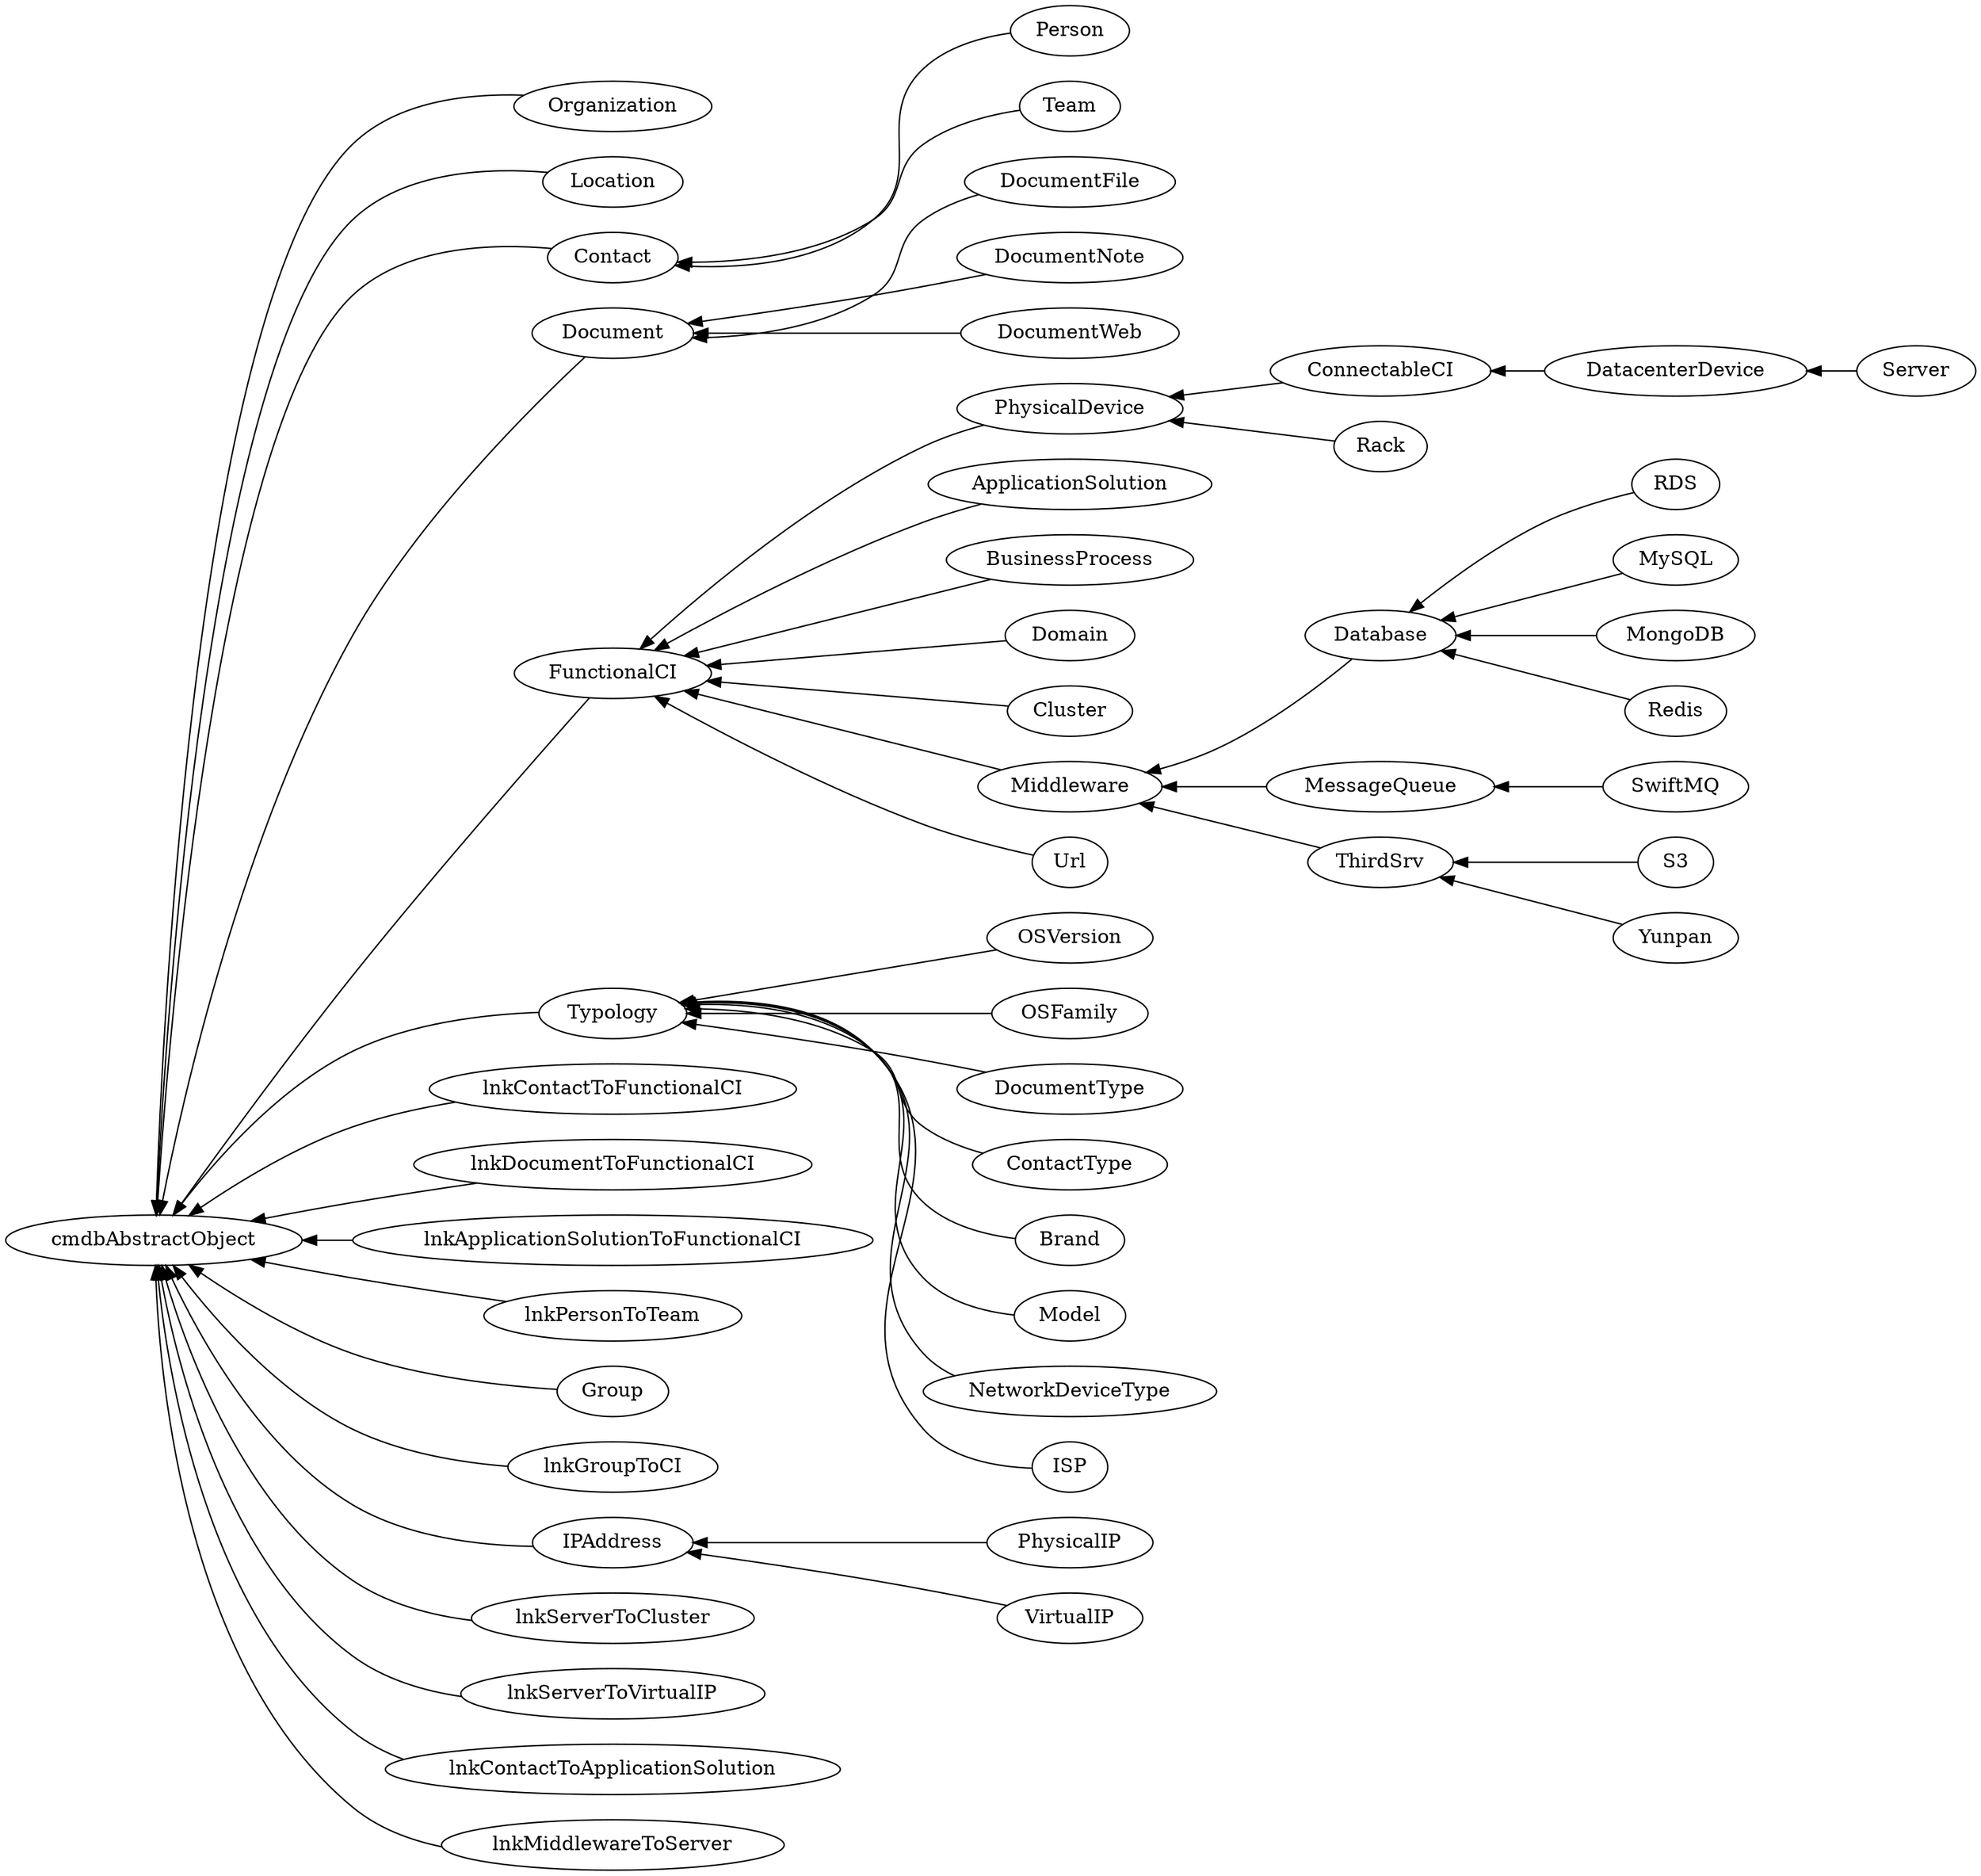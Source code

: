 digraph G{
rankdir=RL
Organization->cmdbAbstractObject
Location->cmdbAbstractObject
Contact->cmdbAbstractObject
Person->Contact
Team->Contact
Document->cmdbAbstractObject
DocumentFile->Document
DocumentNote->Document
DocumentWeb->Document
FunctionalCI->cmdbAbstractObject
PhysicalDevice->FunctionalCI
ConnectableCI->PhysicalDevice
DatacenterDevice->ConnectableCI
Server->DatacenterDevice
ApplicationSolution->FunctionalCI
BusinessProcess->FunctionalCI
Typology->cmdbAbstractObject
OSVersion->Typology
OSFamily->Typology
DocumentType->Typology
ContactType->Typology
Brand->Typology
Model->Typology
NetworkDeviceType->Typology
lnkContactToFunctionalCI->cmdbAbstractObject
lnkDocumentToFunctionalCI->cmdbAbstractObject
lnkApplicationSolutionToFunctionalCI->cmdbAbstractObject
lnkPersonToTeam->cmdbAbstractObject
Group->cmdbAbstractObject
lnkGroupToCI->cmdbAbstractObject
IPAddress->cmdbAbstractObject
PhysicalIP->IPAddress
VirtualIP->IPAddress
Domain->FunctionalCI
Cluster->FunctionalCI
Middleware->FunctionalCI
Database->Middleware
RDS->Database
MySQL->Database
MongoDB->Database
Redis->Database
MessageQueue->Middleware
SwiftMQ->MessageQueue
ThirdSrv->Middleware
S3->ThirdSrv
Yunpan->ThirdSrv
Url->FunctionalCI
Rack->PhysicalDevice
ISP->Typology
lnkServerToCluster->cmdbAbstractObject
lnkServerToVirtualIP->cmdbAbstractObject
lnkContactToApplicationSolution->cmdbAbstractObject
lnkMiddlewareToServer->cmdbAbstractObject
}
